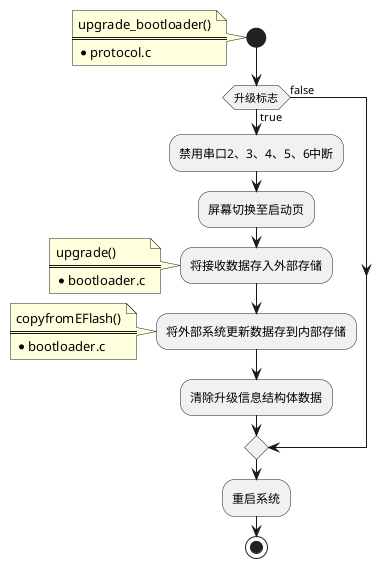 @startuml

skinparam defaultFontName Microsoft YaHei UI
start
    note
    upgrade_bootloader()
    ====
    * protocol.c
    end note
    if(升级标志)then(false)
    else(true)
        :禁用串口2、3、4、5、6中断;
        :屏幕切换至启动页;
        :将接收数据存入外部存储;
        note
        upgrade()
        ====
        * bootloader.c
        end note
        :将外部系统更新数据存到内部存储;
        note
        copyfromEFlash()
        ====
        * bootloader.c
        end note
        :清除升级信息结构体数据;
    endif
    :重启系统;
stop
@enduml
